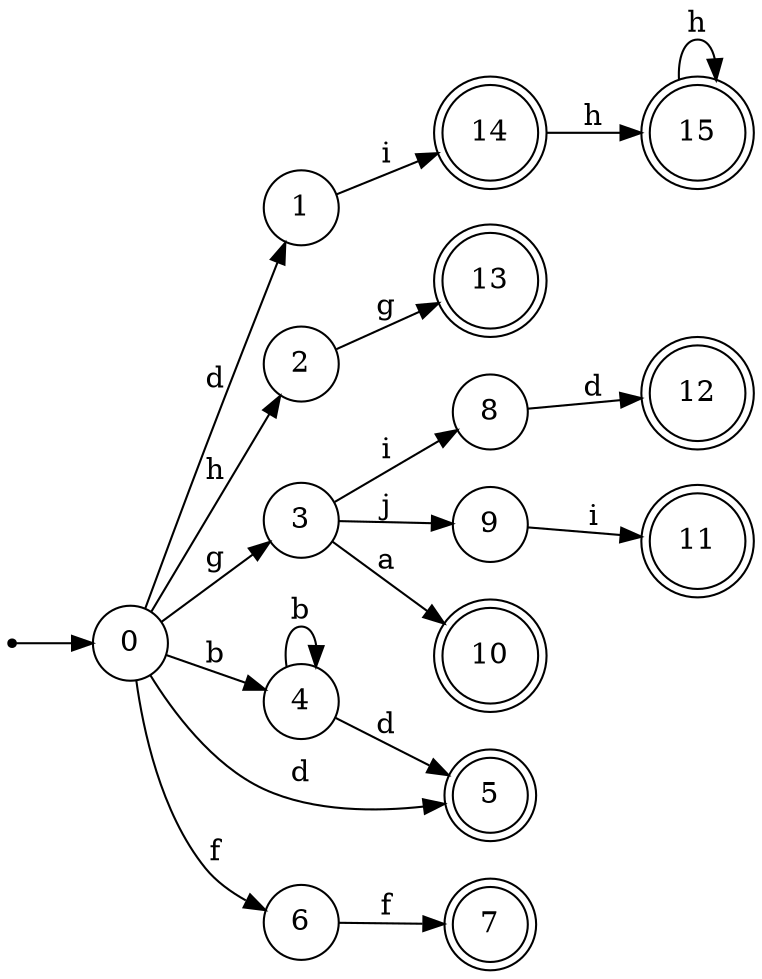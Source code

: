 digraph finite_state_machine {
rankdir=LR;
size="20,20";
node [shape = point]; "dummy0"
node [shape = circle]; "0";
"dummy0" -> "0";
node [shape = circle]; "1";
node [shape = circle]; "2";
node [shape = circle]; "3";
node [shape = circle]; "4";
node [shape = doublecircle]; "5";node [shape = circle]; "6";
node [shape = doublecircle]; "7";node [shape = circle]; "8";
node [shape = circle]; "9";
node [shape = doublecircle]; "10";node [shape = doublecircle]; "11";node [shape = doublecircle]; "12";node [shape = doublecircle]; "13";node [shape = doublecircle]; "14";node [shape = doublecircle]; "15";"0" -> "1" [label = "d"];
 "0" -> "5" [label = "d"];
 "0" -> "2" [label = "h"];
 "0" -> "3" [label = "g"];
 "0" -> "4" [label = "b"];
 "0" -> "6" [label = "f"];
 "6" -> "7" [label = "f"];
 "4" -> "4" [label = "b"];
 "4" -> "5" [label = "d"];
 "3" -> "8" [label = "i"];
 "3" -> "9" [label = "j"];
 "3" -> "10" [label = "a"];
 "9" -> "11" [label = "i"];
 "8" -> "12" [label = "d"];
 "2" -> "13" [label = "g"];
 "1" -> "14" [label = "i"];
 "14" -> "15" [label = "h"];
 "15" -> "15" [label = "h"];
 }
